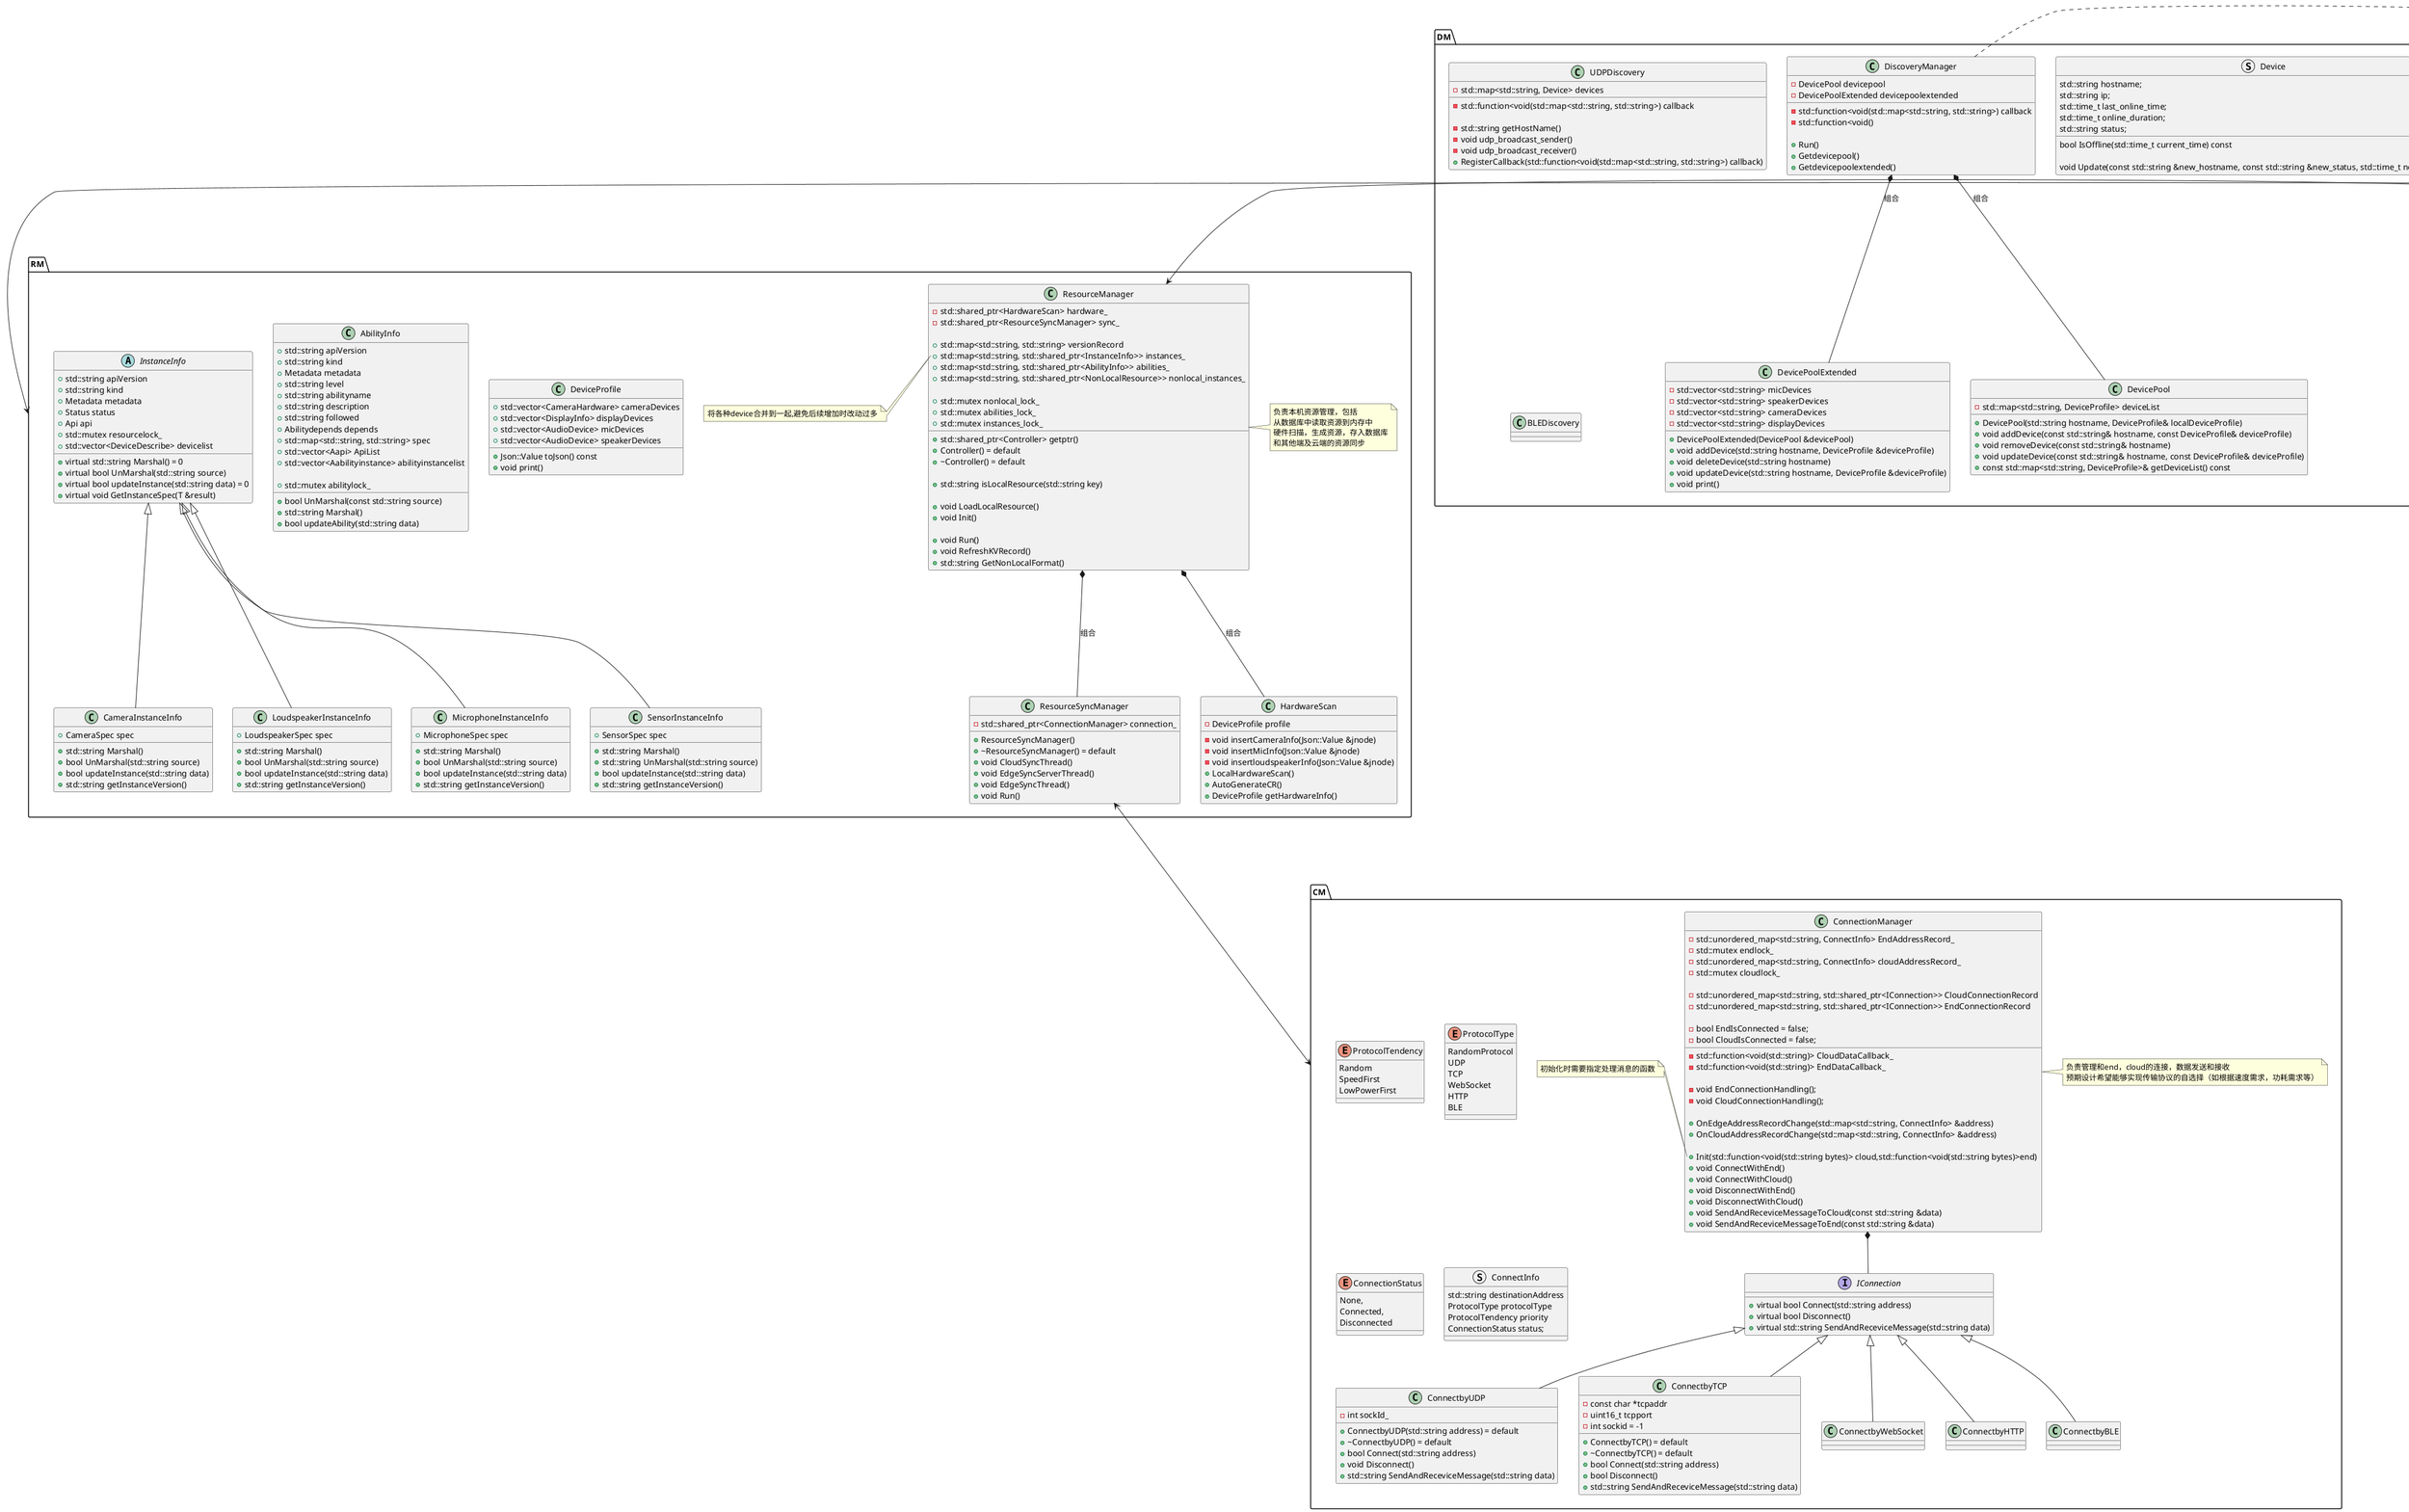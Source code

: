 @startuml 设计

namespace DM {
    class DiscoveryManager {
        -DevicePool devicepool
        -DevicePoolExtended devicepoolextended

        -std::function<void(std::map<std::string, std::string>) callback
        -std::function<void()

        +Run()
        +Getdevicepool()
        +Getdevicepoolextended()
    }
    class UDPDiscovery {
        -std::map<std::string, Device> devices
        -std::function<void(std::map<std::string, std::string>) callback

        -std::string getHostName()
        -void udp_broadcast_sender()
        -void udp_broadcast_receiver()
        +RegisterCallback(std::function<void(std::map<std::string, std::string>) callback)


    }
    struct Device
    {
        std::string hostname;
        std::string ip;
        std::time_t last_online_time;
        std::time_t online_duration;
        std::string status;

        bool IsOffline(std::time_t current_time) const

        void Update(const std::string &new_hostname, const std::string &new_status, std::time_t new_timestamp)
    }
    class BLEDiscovery {

    }


    class DevicePool {
        -std::map<std::string, DeviceProfile> deviceList

        +DevicePool(std::string hostname, DeviceProfile& localDeviceProfile)
        +void addDevice(const std::string& hostname, const DeviceProfile& deviceProfile)
        +void removeDevice(const std::string& hostname)
        +void updateDevice(const std::string& hostname, const DeviceProfile& deviceProfile)
        +const std::map<std::string, DeviceProfile>& getDeviceList() const
    }

    class DevicePoolExtended {
        -std::vector<std::string> micDevices
        -std::vector<std::string> speakerDevices
        -std::vector<std::string> cameraDevices
        -std::vector<std::string> displayDevices

        +DevicePoolExtended(DevicePool &devicePool)
        +void addDevice(std::string hostname, DeviceProfile &deviceProfile)
        +void deleteDevice(std::string hostname)
        +void updateDevice(std::string hostname, DeviceProfile &deviceProfile)
        +void print()
    }

    DiscoveryManager *-- DevicePool : 组合
    DiscoveryManager *-- DevicePoolExtended : 组合

    note right of DiscoveryManager
    负责设备发现
    end note
}




namespace RM {
    class ResourceManager {
        -std::shared_ptr<HardwareScan> hardware_
        -std::shared_ptr<ResourceSyncManager> sync_

        +std::map<std::string, std::string> versionRecord
        +std::map<std::string, std::shared_ptr<InstanceInfo>> instances_
        +std::map<std::string, std::shared_ptr<AbilityInfo>> abilities_
        +std::map<std::string, std::shared_ptr<NonLocalResource>> nonlocal_instances_

        +std::mutex nonlocal_lock_
        +std::mutex abilities_lock_
        +std::mutex instances_lock_


        +std::shared_ptr<Controller> getptr()
        +Controller() = default
        +~Controller() = default

        +std::string isLocalResource(std::string key)

        +void LoadLocalResource()
        +void Init()

        +void Run()
        +void RefreshKVRecord()
        +std::string GetNonLocalFormat()
    }
    note left of ResourceManager::instances_
    将各种device合并到一起,避免后续增加时改动过多
    end note

    note left of ResourceManager::OnEdgeAddressRecord
    局域网内设备扫描后清单的回调,DiscoveryManager调用
    end note

    note right of ResourceManager
    负责本机资源管理，包括
    从数据库中读取资源到内存中
    硬件扫描，生成资源，存入数据库
    和其他端及云端的资源同步
    end note

    class HardwareScan {
        -DeviceProfile profile
        -void insertCameraInfo(Json::Value &jnode)
        -void insertMicInfo(Json::Value &jnode)
        -void insertloudspeakerInfo(Json::Value &jnode)


        +LocalHardwareScan()
        +AutoGenerateCR()
        +DeviceProfile getHardwareInfo()
    }

    class ResourceSyncManager
    {
        -std::shared_ptr<ConnectionManager> connection_

        +ResourceSyncManager()
        +~ResourceSyncManager() = default


        +void CloudSyncThread()
        +void EdgeSyncServerThread()
        +void EdgeSyncThread()
        +void Run()
    }

    class DeviceProfile {
        +std::vector<CameraHardware> cameraDevices
        +std::vector<DisplayInfo> displayDevices
        +std::vector<AudioDevice> micDevices
        +std::vector<AudioDevice> speakerDevices
        +Json::Value toJson() const
        +void print()
    }
    ResourceManager *-- ResourceSyncManager : 组合
    ResourceManager *-- HardwareScan : 组合

    class CameraInstanceInfo
    {
        +CameraSpec spec
        +std::string Marshal()
        +bool UnMarshal(std::string source)
        +bool updateInstance(std::string data)
        +std::string getInstanceVersion()
    }
    class LoudspeakerInstanceInfo
    {
        +LoudspeakerSpec spec
        +std::string Marshal()
        +bool UnMarshal(std::string source)
        +bool updateInstance(std::string data)
        +std::string getInstanceVersion()
    }
    class MicrophoneInstanceInfo {
        +MicrophoneSpec spec
        +std::string Marshal()
        +bool UnMarshal(std::string source)
        +bool updateInstance(std::string data)
        +std::string getInstanceVersion()
    }
    class SensorInstanceInfo
    {
        +SensorSpec spec
        +std::string Marshal()
        +std::string UnMarshal(std::string source)
        +bool updateInstance(std::string data)
        +std::string getInstanceVersion()
    }
    class AbilityInfo {
        +std::string apiVersion
        +std::string kind
        +Metadata metadata
        +std::string level
        +std::string abilityname
        +std::string description
        +std::string followed
        +Abilitydepends depends
        +std::map<std::string, std::string> spec
        +std::vector<Aapi> ApiList
        +std::vector<Aabilityinstance> abilityinstancelist

        +std::mutex abilitylock_

        +bool UnMarshal(const std::string source)
        +std::string Marshal()
        +bool updateAbility(std::string data)
    }
    abstract class InstanceInfo
    {
        +std::string apiVersion
        +std::string kind
        +Metadata metadata
        +Status status
        +Api api
        +std::mutex resourcelock_
        +std::vector<DeviceDescribe> devicelist
        +virtual std::string Marshal() = 0
        +virtual bool UnMarshal(std::string source)
        +virtual bool updateInstance(std::string data) = 0
        +virtual void GetInstanceSpec(T &result)
    }
    class CameraInstanceInfo extends InstanceInfo
    class LoudspeakerInstanceInfo extends InstanceInfo
    class SensorInstanceInfo extends InstanceInfo
    class MicrophoneInstanceInfo extends InstanceInfo


}



namespace DB {
    class DBManager {
        -static std::vector<CrdDBStruct> crdstructs
        -static std::vector<InstanceDBStruct> instancestructs
        -static std::vector<AbilityDBStruct> abilitystructs
        -sqlite3 *db
        -static int crd_callback(void *unused, int columenCount, char **columnValue, char **columnName)
        -static int instance_callback(void *unused, int columenCount, char **columnValue, char **columnName)
        -static int ability_callback(void *unused, int columenCount, char **columnValue, char **columnName)
        -static int cloud_address_callback(void *unused, int columenCount, char **columnValue, char **columnName)
        -dbManager()

        +static dbManager &getInstance()
        +~dbManager() = default
        +dbManager(const dbManager &) = delete
        +dbManager &operator=(const dbManager) = delete
        +bool DBAddCRDFromFile(const std::string &filepath)
        +bool DBAddAbilityFromFile(const std::string &filepath)
        +bool DBAddDeviceFromFile(const std::string &filepath)
        +bool DBGetAllDeviceInstances(std::string resourcetype, std::map<std::string, std::string> &result)
        +bool DBGetAllAbilityInstances(std::string resourcetype, std::map<std::string, std::string> &result)
        +bool DBStoreDeviceInstance(std::string &data)
        +bool DBUpdateDeviceInstance(std::string &data)
        +bool DBDelteDeviceInstance(std::string &key)
        +bool DBStoreAbilityInstance(std::string &data)
        +bool DBUpdateAbilityInstance(std::string &data)
        +bool DBDeleteAbilityInstance(std::string &key)
        +bool DBStoreCloudAddress()
        +bool DBGetCloudAddress()
        +bool DBCleanDeviceInstances()
        +bool DBCleanAbility()
        +bool DBCleanCRD()
    }
    note left of DBManager::DBGetAllDeviceInstances
    考虑到未来可能会增加新的设备类型，去除类中的具有实际类型的函数
    修改为string。由对应调用者自行解析
    end note
    note right of DBManager
    负责数据库管理
    对外提供操作数据库的接口
    采用单例模式
    end note

    struct CrdDBStruct {
        // the name in metadata
        std::string key
        // the whole file
        std::string value
        // the group in the spec
        std::string group
        // the kind in the names field of the spec
        std::string kind
        // the schama part
        std::string schema
    }
    struct InstanceDBStruct
    {
        // the name in the metadata
        std::string name
        // the namespace in the metadata
        std::string namespace_name
        // the whole file
        std::string value
        // the group in the apiVersion
        std::string group
        // the kind in the file
        std::string kind
        // the version in the apiVersion
        std::string version
    }
    struct AbilityDBStruct
    {
        // the abilityname
        std::string name
        // the namespace in the metadata
        std::string namespace_name
        // the whole file
        std::string value
        // the group in the apiVersion
        std::string group
        // the kind in the file
        std::string kind
        // the version in the apiVersion
        std::string version
    }
}

namespace HS {
    class HttpServer {
        -std::string address

        +run_http_server()
    }
}

namespace LC {

    class LifeCycleDeal {
        -std::unordered_map<int, std::thread> threads
        -std::unordered_map<int, std::unique_ptr<AbilityClient>> clients
        -std::unordered_map<int, HeartbeatInfo> heartbeat_map
        -std::mutex heartbeat_map_mutex

        -void controlProcess(AbilityClient &client, const int &port, HeartbeatInfo &hbinfo, std::optional<CommandInfo> &cmdinfo)
        +void handleHeartbeat(std::optional<CommandInfo> cmd_info)
        +void AddHeartbeatInfo(HeartbeatInfo info)
        
        +void check_timeout()
        +void check_process()

    }
    note left of LifeCycleDeal::threads
    单独的线程
    调用clients中对应的去完成传入参数的要求
    end note
    note left of LifeCycleDeal::clients
    和ability通信的RPC客户端
    end note
    note left of LifeCycleDeal::heartbeat_map
    接收到的心跳包,作为判断client是否存活的依据
    end note
    note right of LifeCycleDeal
    负责管理能力生命周期
    end note

    class AbilityClient {
        -std::unique_ptr<abilityUnit::Ability::Stub> stub_
        +void Start(const abilityUnit::StartInfo &start_info)
        +void Connect(const abilityUnit::ConnectInfo &connect_info)
        +void Disconnect(const abilityUnit::DisconnectInfo &disconnect_info)
        +void Terminate(const abilityUnit::TerminateInfo &terminate_info)

    }
    class CommandInfo {
        +int port
        +std::string abilityName
        +std::string cmd
        +int connectPort
        +std::string connectIP
        +CommandInfo(int port, std::string abilityName, std::string cmd, int connectPort, std::string connectIP)
        +Json::Value toJson()
        +void print()
    }
    LifeCycleDeal *-- AbilityClient : 组合
    LifeCycleDeal o-- CommandInfo : 聚合

    struct HeartbeatInfo {
        std::string abilityName
        int abilityPort
        std::string status
        std::chrono::steady_clock::time_point last_update

        Json::Value toJson(int port) const
    }

    
}

namespace ARM {
    struct TreeNode {
        AbilityInfoExtract ability
        std::vector<TreeNode> children
        int level
    }
    class AbilityRelationManager {
        -std::unordered_map<std::string, TreeNode> map

        +void GenerateDependTree(AbilityInfoExtractList& list, DevicePoolExtended& devicePool)
        +std::string serializeDependTree()
        -void GenerateNodes(TreeNode& node, DevicePoolExtended& devicePool, DependTreeArray& treeArray)
    }

    note right of AbilityRelationManager
    负责构建能力的关系树
    end note
}

namespace CM {
    enum ProtocolTendency {
        Random
        SpeedFirst
        LowPowerFirst
    }
    enum ProtocolType {
        RandomProtocol
        UDP
        TCP
        WebSocket
        HTTP
        BLE
    }
    enum ConnectionStatus
    {
        None,
        Connected,
        Disconnected
    }
    struct ConnectInfo {
        std::string destinationAddress
        ProtocolType protocolType
        ProtocolTendency priority
        ConnectionStatus status;
    }
    class ConnectionManager {
        -std::unordered_map<std::string, ConnectInfo> EndAddressRecord_
        -std::mutex endlock_
        -std::unordered_map<std::string, ConnectInfo> cloudAddressRecord_
        -std::mutex cloudlock_

        -std::unordered_map<std::string, std::shared_ptr<IConnection>> CloudConnectionRecord
        -std::unordered_map<std::string, std::shared_ptr<IConnection>> EndConnectionRecord

        -bool EndIsConnected = false;
        -bool CloudIsConnected = false;

        -std::function<void(std::string)> CloudDataCallback_
        -std::function<void(std::string)> EndDataCallback_

        -void EndConnectionHandling();
        -void CloudConnectionHandling();

        +OnEdgeAddressRecordChange(std::map<std::string, ConnectInfo> &address)
        +OnCloudAddressRecordChange(std::map<std::string, ConnectInfo> &address)

        +Init(std::function<void(std::string bytes)> cloud,std::function<void(std::string bytes)>end)
        +void ConnectWithEnd()
        +void ConnectWithCloud()
        +void DisconnectWithEnd()
        +void DisconnectWithCloud()
        +void SendAndReceviceMessageToCloud(const std::string &data)
        +void SendAndReceviceMessageToEnd(const std::string &data)
    }
    interface IConnection{
        +virtual bool Connect(std::string address)
        +virtual bool Disconnect()
        +virtual std::string SendAndReceviceMessage(std::string data)
    }

    class ConnectbyUDP {
        -int sockId_

        +ConnectbyUDP(std::string address) = default
        +~ConnectbyUDP() = default
        +bool Connect(std::string address)
        +void Disconnect()
        +std::string SendAndReceviceMessage(std::string data)
    }

    class ConnectbyTCP {
        -const char *tcpaddr
        -uint16_t tcpport
        -int sockid = -1

        +ConnectbyTCP() = default
        +~ConnectbyTCP() = default
        +bool Connect(std::string address)
        +bool Disconnect()
        +std::string SendAndReceviceMessage(std::string data)
    }

    class ConnectbyWebSocket {

    }

    class ConnectbyHTTP {

    }

    class ConnectbyBLE {

    }

    note left of ConnectionManager::Init
    初始化时需要指定处理消息的函数
    end note
    note right of ConnectionManager
    负责管理和end，cloud的连接，数据发送和接收
    预期设计希望能够实现传输协议的自选择（如根据速度需求，功耗需求等）
    end note

    IConnection <|-- ConnectbyBLE
    IConnection <|-- ConnectbyHTTP
    IConnection <|-- ConnectbyUDP
    IConnection <|-- ConnectbyTCP
    IConnection <|-- ConnectbyWebSocket
    ConnectionManager *-- IConnection
}

DB <-right-> RM.ResourceManager
CM <-up-> RM.ResourceSyncManager
DM <--> HS.HttpServer
LC <-up-> HS.HttpServer
RM <-left-> HS.HttpServer
ARM <--> HS.HttpServer


@enduml
